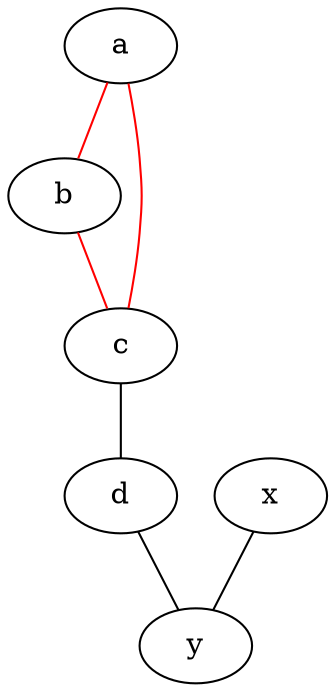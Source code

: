graph G {
	a -- b [color=red]
	a -- c [color=red]
	b -- c [color=red]
	c -- d
	x -- y
	d -- y
}